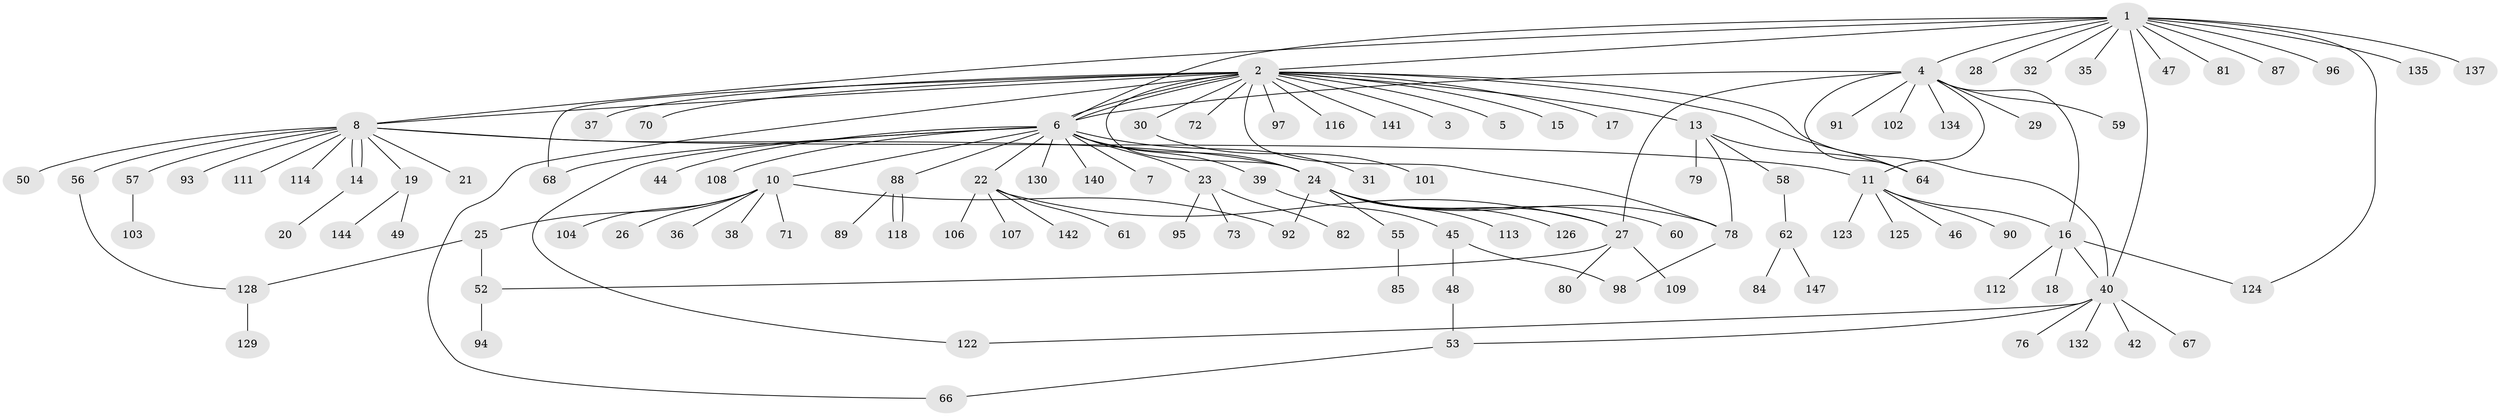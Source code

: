 // original degree distribution, {16: 0.006802721088435374, 23: 0.006802721088435374, 1: 0.5986394557823129, 11: 0.013605442176870748, 19: 0.006802721088435374, 12: 0.006802721088435374, 4: 0.034013605442176874, 8: 0.013605442176870748, 7: 0.013605442176870748, 6: 0.006802721088435374, 3: 0.10204081632653061, 2: 0.17006802721088435, 5: 0.02040816326530612}
// Generated by graph-tools (version 1.1) at 2025/11/02/27/25 16:11:15]
// undirected, 113 vertices, 139 edges
graph export_dot {
graph [start="1"]
  node [color=gray90,style=filled];
  1 [super="+33"];
  2 [super="+83"];
  3;
  4 [super="+41"];
  5;
  6 [super="+12"];
  7;
  8 [super="+9"];
  10 [super="+99"];
  11 [super="+77"];
  13 [super="+74"];
  14;
  15;
  16 [super="+69"];
  17 [super="+34"];
  18;
  19 [super="+143"];
  20;
  21;
  22 [super="+54"];
  23 [super="+119"];
  24 [super="+51"];
  25;
  26;
  27 [super="+75"];
  28;
  29;
  30 [super="+43"];
  31;
  32 [super="+117"];
  35;
  36 [super="+105"];
  37 [super="+115"];
  38;
  39;
  40 [super="+100"];
  42 [super="+121"];
  44;
  45;
  46;
  47;
  48 [super="+133"];
  49;
  50;
  52;
  53 [super="+65"];
  55 [super="+63"];
  56 [super="+120"];
  57;
  58;
  59;
  60;
  61;
  62 [super="+146"];
  64 [super="+86"];
  66;
  67;
  68;
  70;
  71;
  72;
  73;
  76;
  78 [super="+136"];
  79;
  80;
  81;
  82;
  84;
  85;
  87 [super="+127"];
  88;
  89;
  90;
  91;
  92 [super="+110"];
  93;
  94;
  95;
  96 [super="+145"];
  97;
  98 [super="+131"];
  101;
  102;
  103;
  104;
  106;
  107;
  108;
  109;
  111;
  112;
  113;
  114;
  116;
  118;
  122 [super="+139"];
  123;
  124 [super="+138"];
  125;
  126;
  128;
  129;
  130;
  132;
  134;
  135;
  137;
  140;
  141;
  142;
  144;
  147;
  1 -- 2;
  1 -- 4;
  1 -- 6;
  1 -- 8;
  1 -- 28;
  1 -- 32;
  1 -- 35;
  1 -- 40;
  1 -- 47;
  1 -- 81;
  1 -- 87;
  1 -- 96;
  1 -- 135;
  1 -- 137;
  1 -- 124;
  2 -- 3;
  2 -- 5;
  2 -- 6;
  2 -- 6;
  2 -- 8;
  2 -- 13;
  2 -- 15;
  2 -- 17;
  2 -- 24;
  2 -- 30;
  2 -- 37;
  2 -- 66;
  2 -- 68;
  2 -- 70;
  2 -- 72;
  2 -- 97;
  2 -- 116;
  2 -- 141;
  2 -- 40;
  2 -- 78;
  2 -- 64;
  4 -- 6;
  4 -- 11;
  4 -- 16;
  4 -- 27;
  4 -- 29;
  4 -- 59;
  4 -- 64;
  4 -- 91;
  4 -- 102;
  4 -- 134;
  6 -- 7;
  6 -- 10;
  6 -- 22;
  6 -- 23;
  6 -- 24;
  6 -- 31;
  6 -- 39;
  6 -- 44;
  6 -- 68;
  6 -- 88;
  6 -- 108;
  6 -- 122;
  6 -- 130;
  6 -- 140;
  8 -- 14;
  8 -- 14;
  8 -- 19;
  8 -- 21;
  8 -- 24;
  8 -- 50;
  8 -- 56;
  8 -- 93;
  8 -- 111;
  8 -- 57;
  8 -- 114;
  8 -- 11;
  10 -- 25;
  10 -- 26;
  10 -- 36;
  10 -- 38;
  10 -- 71;
  10 -- 104;
  10 -- 92;
  11 -- 16;
  11 -- 46;
  11 -- 90;
  11 -- 123;
  11 -- 125;
  13 -- 58;
  13 -- 79;
  13 -- 78;
  13 -- 64;
  14 -- 20;
  16 -- 18;
  16 -- 40;
  16 -- 112;
  16 -- 124;
  19 -- 49;
  19 -- 144;
  22 -- 61;
  22 -- 107;
  22 -- 106;
  22 -- 142;
  22 -- 27;
  23 -- 73;
  23 -- 82;
  23 -- 95;
  24 -- 27;
  24 -- 55;
  24 -- 60;
  24 -- 78;
  24 -- 92;
  24 -- 113;
  24 -- 126;
  25 -- 52;
  25 -- 128;
  27 -- 52;
  27 -- 109;
  27 -- 80;
  30 -- 101;
  39 -- 45;
  40 -- 42;
  40 -- 67;
  40 -- 76;
  40 -- 122;
  40 -- 132;
  40 -- 53;
  45 -- 48;
  45 -- 98;
  48 -- 53;
  52 -- 94;
  53 -- 66;
  55 -- 85;
  56 -- 128;
  57 -- 103;
  58 -- 62;
  62 -- 84;
  62 -- 147;
  78 -- 98;
  88 -- 89;
  88 -- 118;
  88 -- 118;
  128 -- 129;
}
